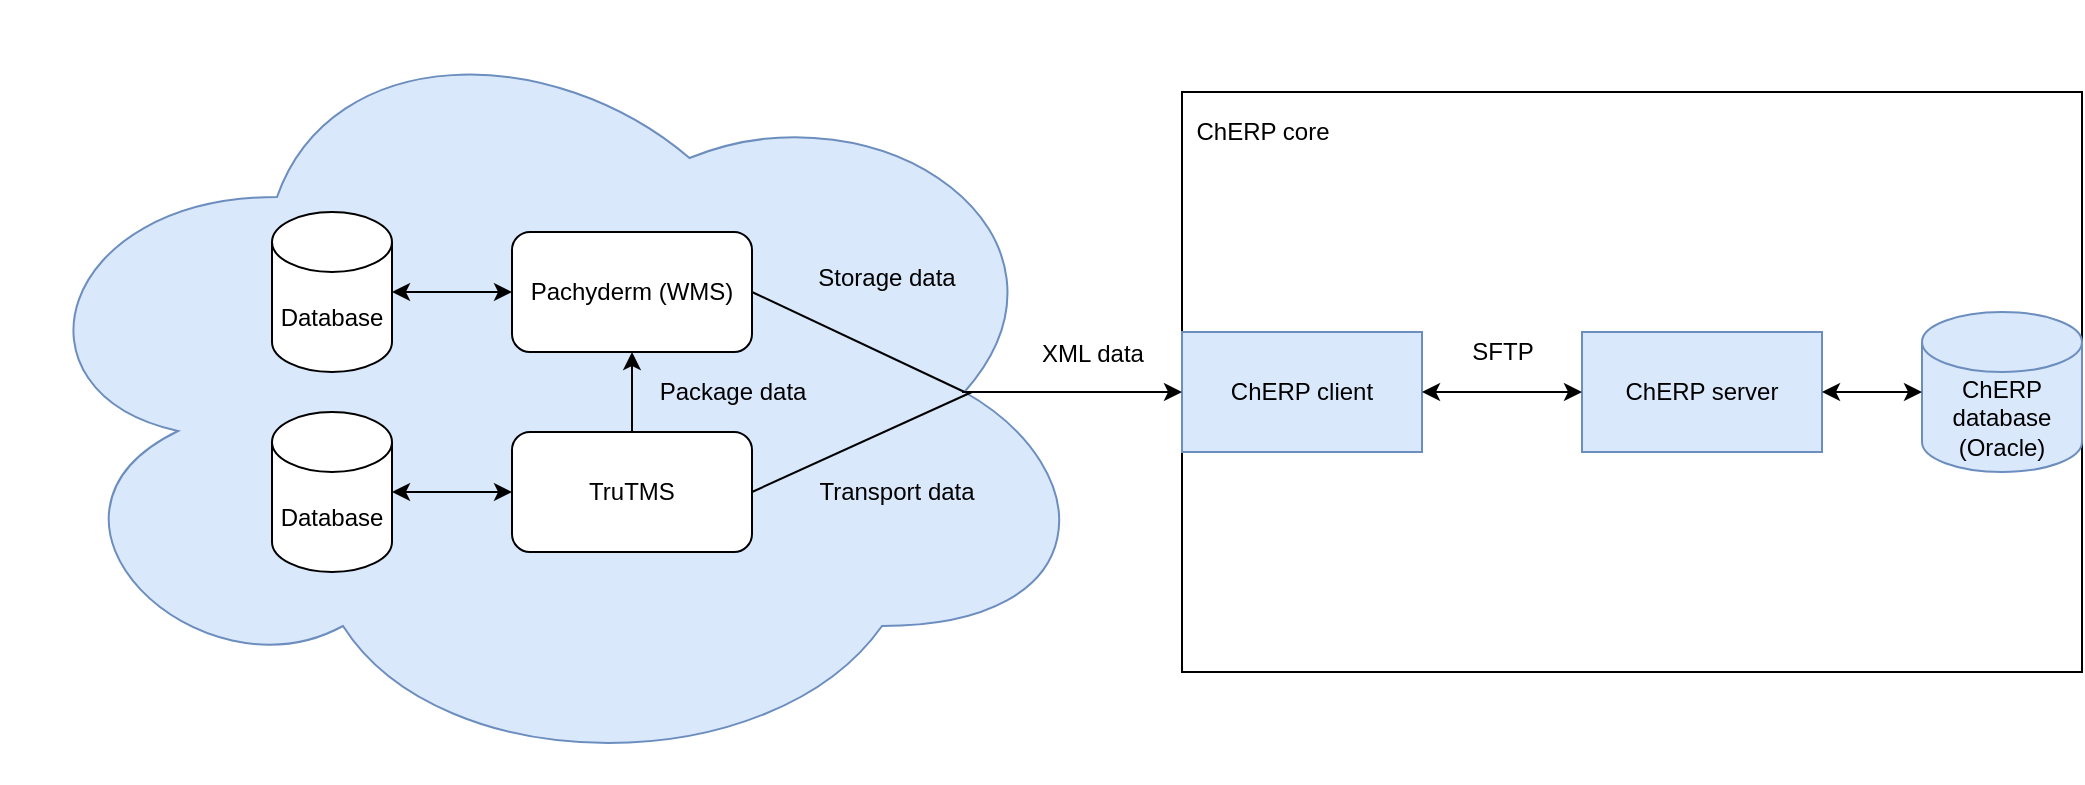 <mxfile version="16.5.2" type="github"><diagram id="uXDce9IcgVBrxRqnXmAk" name="Page-1"><mxGraphModel dx="2249" dy="724" grid="1" gridSize="10" guides="1" tooltips="1" connect="1" arrows="1" fold="1" page="1" pageScale="1" pageWidth="827" pageHeight="1169" math="0" shadow="0"><root><mxCell id="0"/><mxCell id="1" parent="0"/><mxCell id="PG5A4qfjgQoHZocJ_yOf-31" value="" style="rounded=0;whiteSpace=wrap;html=1;" vertex="1" parent="1"><mxGeometry x="310" y="120" width="450" height="290" as="geometry"/></mxCell><mxCell id="PG5A4qfjgQoHZocJ_yOf-1" value="ChERP database (Oracle)" style="shape=cylinder3;whiteSpace=wrap;html=1;boundedLbl=1;backgroundOutline=1;size=15;fillColor=#dae8fc;strokeColor=#6c8ebf;" vertex="1" parent="1"><mxGeometry x="680" y="230" width="80" height="80" as="geometry"/></mxCell><mxCell id="PG5A4qfjgQoHZocJ_yOf-4" value="ChERP server" style="whiteSpace=wrap;html=1;fillColor=#dae8fc;strokeColor=#6c8ebf;" vertex="1" parent="1"><mxGeometry x="510" y="240" width="120" height="60" as="geometry"/></mxCell><mxCell id="PG5A4qfjgQoHZocJ_yOf-6" value="ChERP client" style="whiteSpace=wrap;html=1;fillColor=#dae8fc;strokeColor=#6c8ebf;" vertex="1" parent="1"><mxGeometry x="310" y="240" width="120" height="60" as="geometry"/></mxCell><mxCell id="PG5A4qfjgQoHZocJ_yOf-9" value="" style="ellipse;shape=cloud;whiteSpace=wrap;html=1;fillColor=#dae8fc;strokeColor=#6c8ebf;" vertex="1" parent="1"><mxGeometry x="-280" y="75" width="550" height="390" as="geometry"/></mxCell><mxCell id="PG5A4qfjgQoHZocJ_yOf-12" value="" style="endArrow=classic;startArrow=classic;html=1;rounded=0;entryX=0;entryY=0.5;entryDx=0;entryDy=0;exitX=1;exitY=0.5;exitDx=0;exitDy=0;" edge="1" parent="1" source="PG5A4qfjgQoHZocJ_yOf-6" target="PG5A4qfjgQoHZocJ_yOf-4"><mxGeometry width="50" height="50" relative="1" as="geometry"><mxPoint x="390" y="340" as="sourcePoint"/><mxPoint x="440" y="290" as="targetPoint"/></mxGeometry></mxCell><mxCell id="PG5A4qfjgQoHZocJ_yOf-13" value="XML data" style="text;html=1;align=center;verticalAlign=middle;resizable=0;points=[];autosize=1;strokeColor=none;fillColor=none;" vertex="1" parent="1"><mxGeometry x="230" y="241" width="70" height="20" as="geometry"/></mxCell><mxCell id="PG5A4qfjgQoHZocJ_yOf-14" value="&lt;div&gt;SFTP&lt;/div&gt;" style="text;html=1;align=center;verticalAlign=middle;resizable=0;points=[];autosize=1;strokeColor=none;fillColor=none;" vertex="1" parent="1"><mxGeometry x="445" y="240" width="50" height="20" as="geometry"/></mxCell><mxCell id="PG5A4qfjgQoHZocJ_yOf-15" value="" style="endArrow=classic;startArrow=classic;html=1;rounded=0;entryX=0;entryY=0.5;entryDx=0;entryDy=0;entryPerimeter=0;exitX=1;exitY=0.5;exitDx=0;exitDy=0;" edge="1" parent="1" source="PG5A4qfjgQoHZocJ_yOf-4" target="PG5A4qfjgQoHZocJ_yOf-1"><mxGeometry width="50" height="50" relative="1" as="geometry"><mxPoint x="390" y="370" as="sourcePoint"/><mxPoint x="440" y="320" as="targetPoint"/></mxGeometry></mxCell><mxCell id="PG5A4qfjgQoHZocJ_yOf-17" value="TruTMS" style="rounded=1;whiteSpace=wrap;html=1;" vertex="1" parent="1"><mxGeometry x="-25" y="290" width="120" height="60" as="geometry"/></mxCell><mxCell id="PG5A4qfjgQoHZocJ_yOf-21" value="Database" style="shape=cylinder3;whiteSpace=wrap;html=1;boundedLbl=1;backgroundOutline=1;size=15;" vertex="1" parent="1"><mxGeometry x="-145" y="280" width="60" height="80" as="geometry"/></mxCell><mxCell id="PG5A4qfjgQoHZocJ_yOf-23" value="" style="endArrow=classic;startArrow=classic;html=1;rounded=0;exitX=1;exitY=0.5;exitDx=0;exitDy=0;exitPerimeter=0;" edge="1" parent="1" source="PG5A4qfjgQoHZocJ_yOf-21" target="PG5A4qfjgQoHZocJ_yOf-17"><mxGeometry width="50" height="50" relative="1" as="geometry"><mxPoint x="390" y="370" as="sourcePoint"/><mxPoint x="440" y="320" as="targetPoint"/></mxGeometry></mxCell><mxCell id="PG5A4qfjgQoHZocJ_yOf-26" value="" style="endArrow=classic;html=1;rounded=0;entryX=0;entryY=0.5;entryDx=0;entryDy=0;" edge="1" parent="1"><mxGeometry width="50" height="50" relative="1" as="geometry"><mxPoint x="200" y="270" as="sourcePoint"/><mxPoint x="310" y="270" as="targetPoint"/></mxGeometry></mxCell><mxCell id="PG5A4qfjgQoHZocJ_yOf-29" value="&lt;div&gt;Transport data&lt;/div&gt;" style="text;html=1;align=center;verticalAlign=middle;resizable=0;points=[];autosize=1;strokeColor=none;fillColor=none;" vertex="1" parent="1"><mxGeometry x="117" y="310" width="100" height="20" as="geometry"/></mxCell><mxCell id="PG5A4qfjgQoHZocJ_yOf-30" value="&lt;div&gt;&lt;br&gt;&lt;/div&gt;&lt;div&gt;Storage data&lt;/div&gt;" style="text;html=1;align=center;verticalAlign=middle;resizable=0;points=[];autosize=1;strokeColor=none;fillColor=none;" vertex="1" parent="1"><mxGeometry x="117" y="190" width="90" height="30" as="geometry"/></mxCell><mxCell id="PG5A4qfjgQoHZocJ_yOf-32" value="&lt;div&gt;ChERP core&lt;/div&gt;" style="text;html=1;align=center;verticalAlign=middle;resizable=0;points=[];autosize=1;strokeColor=none;fillColor=none;" vertex="1" parent="1"><mxGeometry x="310" y="130" width="80" height="20" as="geometry"/></mxCell><mxCell id="PG5A4qfjgQoHZocJ_yOf-39" value="" style="endArrow=none;html=1;rounded=0;exitX=1;exitY=0.5;exitDx=0;exitDy=0;entryX=0.875;entryY=0.5;entryDx=0;entryDy=0;entryPerimeter=0;" edge="1" parent="1" source="PG5A4qfjgQoHZocJ_yOf-43" target="PG5A4qfjgQoHZocJ_yOf-9"><mxGeometry width="50" height="50" relative="1" as="geometry"><mxPoint x="370" y="340" as="sourcePoint"/><mxPoint x="200" y="270" as="targetPoint"/></mxGeometry></mxCell><mxCell id="PG5A4qfjgQoHZocJ_yOf-40" value="" style="endArrow=none;html=1;rounded=0;exitX=1;exitY=0.5;exitDx=0;exitDy=0;" edge="1" parent="1" source="PG5A4qfjgQoHZocJ_yOf-17"><mxGeometry width="50" height="50" relative="1" as="geometry"><mxPoint x="95" y="400" as="sourcePoint"/><mxPoint x="205" y="270" as="targetPoint"/></mxGeometry></mxCell><mxCell id="PG5A4qfjgQoHZocJ_yOf-43" value="Pachyderm (WMS)" style="rounded=1;whiteSpace=wrap;html=1;" vertex="1" parent="1"><mxGeometry x="-25" y="190" width="120" height="60" as="geometry"/></mxCell><mxCell id="PG5A4qfjgQoHZocJ_yOf-44" value="Database" style="shape=cylinder3;whiteSpace=wrap;html=1;boundedLbl=1;backgroundOutline=1;size=15;" vertex="1" parent="1"><mxGeometry x="-145" y="180" width="60" height="80" as="geometry"/></mxCell><mxCell id="PG5A4qfjgQoHZocJ_yOf-45" value="" style="endArrow=classic;startArrow=classic;html=1;rounded=0;exitX=1;exitY=0.5;exitDx=0;exitDy=0;exitPerimeter=0;entryX=0;entryY=0.5;entryDx=0;entryDy=0;" edge="1" parent="1" source="PG5A4qfjgQoHZocJ_yOf-44" target="PG5A4qfjgQoHZocJ_yOf-43"><mxGeometry width="50" height="50" relative="1" as="geometry"><mxPoint x="395" y="360" as="sourcePoint"/><mxPoint x="445" y="310" as="targetPoint"/></mxGeometry></mxCell><mxCell id="PG5A4qfjgQoHZocJ_yOf-48" value="Package data" style="text;html=1;align=center;verticalAlign=middle;resizable=0;points=[];autosize=1;strokeColor=none;fillColor=none;" vertex="1" parent="1"><mxGeometry x="40" y="260" width="90" height="20" as="geometry"/></mxCell><mxCell id="PG5A4qfjgQoHZocJ_yOf-51" value="" style="endArrow=classic;html=1;rounded=0;entryX=0.5;entryY=1;entryDx=0;entryDy=0;exitX=0.5;exitY=0;exitDx=0;exitDy=0;" edge="1" parent="1" source="PG5A4qfjgQoHZocJ_yOf-17" target="PG5A4qfjgQoHZocJ_yOf-43"><mxGeometry width="50" height="50" relative="1" as="geometry"><mxPoint x="370" y="260" as="sourcePoint"/><mxPoint x="420" y="210" as="targetPoint"/></mxGeometry></mxCell></root></mxGraphModel></diagram></mxfile>